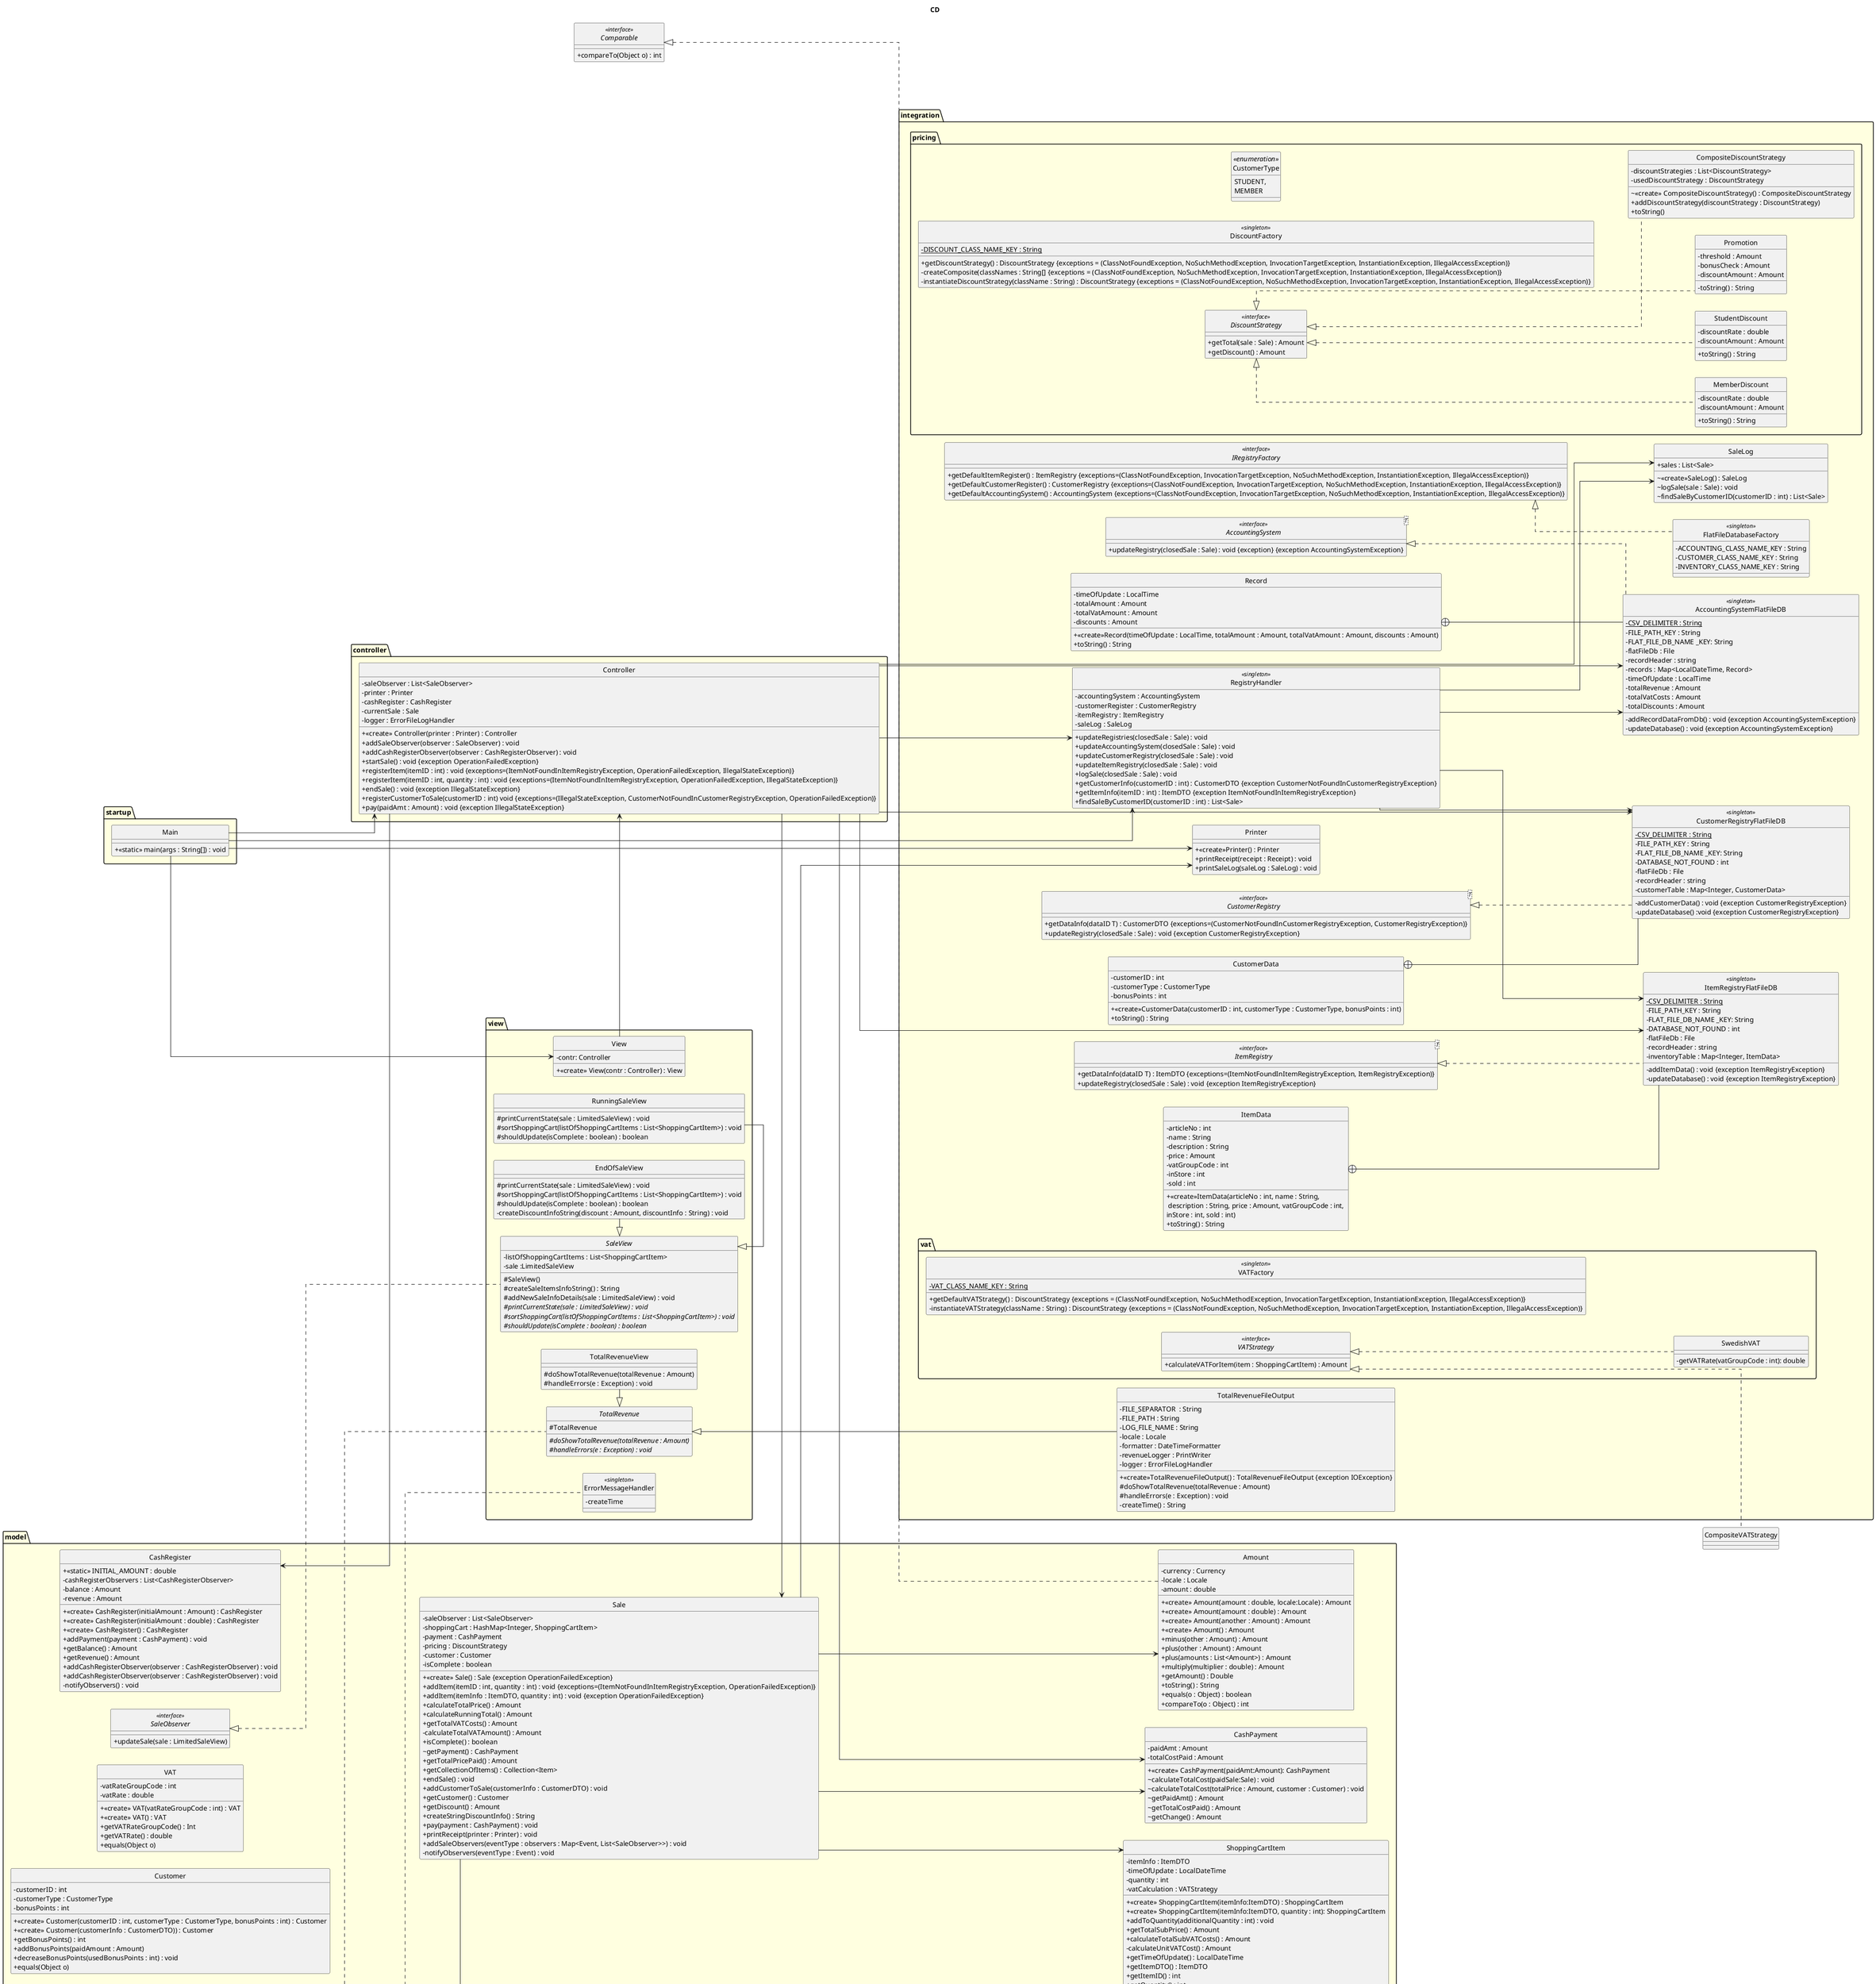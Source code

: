 @startuml
'https://plantuml.com/class-diagram
'TODO: abstract and static members should have {abstract} {static}
'TODO pricing and vat package
'TODO: only the methods that throw throws exception? Or du you have to add them all the way?
title CD
hide circle
skinparam linetype ortho
skinparam package {
    BackgroundColor LightYellow
}
'top to bottom direction
left to right direction
skinparam ClassAttributeIconSize 0
interface Comparable <<interface>> {
    + compareTo(Object o) : int
    }

together {
package startup {
    class Main{
        + <<static>> main(args : String[]) : void
    }
}
package view {
    class EndOfSaleView {
        # printCurrentState(sale : LimitedSaleView) : void
        # sortShoppingCart(listOfShoppingCartItems : List<ShoppingCartItem>) : void
        # shouldUpdate(isComplete : boolean) : boolean
        - createDiscountInfoString(discount : Amount, discountInfo : String) : void
    }
    class ErrorMessageHandler <<singleton>>{
        - createTime
    }
    class View {
        - contr: Controller
        + <<create>> View(contr : Controller) : View
    }
    abstract class TotalRevenue {
        # TotalRevenue
        # {abstract} doShowTotalRevenue(totalRevenue : Amount)
        # {abstract} handleErrors(e : Exception) : void
    }
    class TotalRevenueView {
        # doShowTotalRevenue(totalRevenue : Amount)
        # handleErrors(e : Exception) : void
    }
    abstract class SaleView {
        - listOfShoppingCartItems : List<ShoppingCartItem>
        - sale :LimitedSaleView
        # SaleView()
        # createSaleItemsInfoString() : String
        # addNewSaleInfoDetails(sale : LimitedSaleView) : void
        # {abstract} printCurrentState(sale : LimitedSaleView) : void
        # {abstract} sortShoppingCart(listOfShoppingCartItems : List<ShoppingCartItem>) : void
        # {abstract} shouldUpdate(isComplete : boolean) : boolean
    }
    class RunningSaleView {
        # printCurrentState(sale : LimitedSaleView) : void
        # sortShoppingCart(listOfShoppingCartItems : List<ShoppingCartItem>) : void
        # shouldUpdate(isComplete : boolean) : boolean
    }
}
package controller {
    class Controller{
        - saleObserver : List<SaleObserver>
        - printer : Printer
        - cashRegister : CashRegister
        - currentSale : Sale
        - logger : ErrorFileLogHandler
        + <<create>> Controller(printer : Printer) : Controller
        + addSaleObserver(observer : SaleObserver) : void
        + addCashRegisterObserver(observer : CashRegisterObserver) : void
        + startSale() : void {exception OperationFailedException}
        + registerItem(itemID : int) : void {exceptions=(ItemNotFoundInItemRegistryException, OperationFailedException, IllegalStateException)}
        + registerItem(itemID : int, quantity : int) : void {exceptions=(ItemNotFoundInItemRegistryException, OperationFailedException, IllegalStateException)}
        + endSale() : void {exception IllegalStateException}
        + registerCustomerToSale(customerID : int) void {exceptions=(IllegalStateException, CustomerNotFoundInCustomerRegistryException, OperationFailedException)}
        + pay(paidAmt : Amount) : void {exception IllegalStateException}
    }
}
package model {
    class Sale{
        - saleObserver : List<SaleObserver>
        - shoppingCart : HashMap<Integer, ShoppingCartItem>
'        - shoppingCart : Map<Integer, ShoppingCartItem>
        - payment : CashPayment
        - pricing : DiscountStrategy
        - customer : Customer
        - isComplete : boolean
        + <<create>> Sale() : Sale {exception OperationFailedException}
        + addItem(itemID : int, quantity : int) : void {exceptions=(ItemNotFoundInItemRegistryException, OperationFailedException)}
        + addItem(itemInfo : ItemDTO, quantity : int) : void {exception OperationFailedException}
        + calculateTotalPrice() : Amount
        + calculateRunningTotal() : Amount
        + getTotalVATCosts() : Amount
        - calculateTotalVATAmount() : Amount
        + isComplete() : boolean
        ~ getPayment() : CashPayment
        + getTotalPricePaid() : Amount
        + getCollectionOfItems() : Collection<Item>
        + endSale() : void
        + addCustomerToSale(customerInfo : CustomerDTO) : void
        + getCustomer() : Customer
        + getDiscount() : Amount
        + createStringDiscountInfo() : String
        + pay(payment : CashPayment) : void
        + printReceipt(printer : Printer) : void
        + addSaleObservers(eventType : observers : Map<Event, List<SaleObserver>>) : void
        - notifyObservers(eventType : Event) : void
    }
    class ShoppingCartItem{
        - itemInfo : ItemDTO
        - timeOfUpdate : LocalDateTime
        - quantity : int
        - vatCalculation : VATStrategy
        + <<create>> ShoppingCartItem(itemInfo:ItemDTO) : ShoppingCartItem
        + <<create>> ShoppingCartItem(itemInfo:ItemDTO, quantity : int): ShoppingCartItem
        + addToQuantity(additionalQuantity : int) : void
        + getTotalSubPrice() : Amount
        + calculateTotalSubVATCosts() : Amount
        - calculateUnitVATCost() : Amount
        + getTimeOfUpdate() : LocalDateTime
        + getItemDTO() : ItemDTO
        + getItemID() : int
        + getQuantity() : int
        + getUnitPriceIncVAT() : Amount
        + getName() : String
        + equals(o Object) : boolean
        }
    class CashPayment{
        - paidAmt : Amount
        - totalCostPaid : Amount
        + <<create>> CashPayment(paidAmt:Amount): CashPayment
        ~ calculateTotalCost(paidSale:Sale) : void
         ~ calculateTotalCost(totalPrice : Amount, customer : Customer) : void
        ~ getPaidAmt() : Amount
        ~ getTotalCostPaid() : Amount
        ~ getChange() : Amount
        }
    class CashRegister{
        + <<static>> INITIAL_AMOUNT : double
        - cashRegisterObservers : List<CashRegisterObserver>
        - balance : Amount
        - revenue : Amount
        + <<create>> CashRegister(initialAmount : Amount) : CashRegister
        + <<create>> CashRegister(initialAmount : double) : CashRegister
        + <<create>> CashRegister() : CashRegister
        + addPayment(payment : CashPayment) : void
        + getBalance() : Amount
        + getRevenue() : Amount
        + addCashRegisterObserver(observer : CashRegisterObserver) : void
        + addCashRegisterObserver(observer : CashRegisterObserver) : void
        - notifyObservers() : void
    }
    class Receipt{
        - sale : Sale
        - timeOfSale : LocalDateTime
        - listOfShoppingCartItems : List<ShoppingCartItem>
        - locale : Locale
        - formatter : DateTimeFormatter
        - totalPricePreDiscount : Amount
        - totalPricePaid : Amount
        ~ <<create>> Receipt(sale: Sale) : Receipt
        - sortShoppingCart(listOfShoppingCartItems : List<ShoppingCartItem>) : void
        - createStringDiscountInfo() : String
        - createStringDiscountInfo() : String
        + toString() : String
    }
     class Amount{
        - currency : Currency
        - locale : Locale
        - amount : double
        + <<create>> Amount(amount : double, locale:Locale) : Amount
        + <<create>> Amount(amount : double) : Amount
        + <<create>> Amount(another : Amount) : Amount
        + <<create>> Amount() : Amount
        + minus(other : Amount) : Amount
        + plus(other : Amount) : Amount
        + plus(amounts : List<Amount>) : Amount
        + multiply(multiplier : double) : Amount
        + getAmount() : Double
        + toString() : String
        + equals(o : Object) : boolean
        + compareTo(o : Object) : int
    }
    class VAT{
        - vatRateGroupCode : int
        - vatRate : double
        + <<create>> VAT(vatRateGroupCode : int) : VAT
        + <<create>> VAT() : VAT
        + getVATRateGroupCode() : Int
        + getVATRate() : double
        + equals(Object o)
    }
    class Customer {
        - customerID : int
        - customerType : CustomerType
        - bonusPoints : int
        + <<create>> Customer(customerID : int, customerType : CustomerType, bonusPoints : int) : Customer
        + <<create>> Customer(customerInfo : CustomerDTO)) : Customer
        + getBonusPoints() : int
        + addBonusPoints(paidAmount : Amount)
        + decreaseBonusPoints(usedBonusPoints : int) : void
        + equals(Object o)
    }
    interface SaleObserver <<interface>> {
        + updateSale(sale : LimitedSaleView)
    }
    interface CashRegisterObserver <<interface>> {
        + updateRevenue(totalRevenue : Amount) : void
    }
    interface LimitedSaleView <<interface>> {
        + isComplete() : boolean
        + getTotalPricePaid() : Amount
        + getTotalPrice() : Amount
        + calculateRunningTotal() : Amount
        + getTotalVATCosts() : Amount
        + getCollectionOfItems() : Collection<ShoppingCartItem>
        + getDiscount() : Amount
        + createStringDiscountInfo() : String
    }
    class LimitedSaleViewWrapper {
        - sale : Sale
        + <<create>> LimitedSaleViewWrapper(sale : Sale) : LimitedSaleViewWrapper
    }
}
package integration {
    package pricing {
        enum "//<<enumeration>>//\nCustomerType" as CustomerType {
        STUDENT,
        MEMBER
    }
        class DiscountFactory <<singleton>> {
            - {static} DISCOUNT_CLASS_NAME_KEY : String
            + getDiscountStrategy() : DiscountStrategy {exceptions = (ClassNotFoundException, NoSuchMethodException, InvocationTargetException, InstantiationException, IllegalAccessException)}
            - createComposite(classNames : String[] {exceptions = (ClassNotFoundException, NoSuchMethodException, InvocationTargetException, InstantiationException, IllegalAccessException)}
            - instantiateDiscountStrategy(className : String) : DiscountStrategy {exceptions = (ClassNotFoundException, NoSuchMethodException, InvocationTargetException, InstantiationException, IllegalAccessException)}
        }
         interface DiscountStrategy <<interface>>{
            + getTotal(sale : Sale) : Amount
            + getDiscount() : Amount
        }
         class CompositeDiscountStrategy {
            - discountStrategies : List<DiscountStrategy>
            - usedDiscountStrategy : DiscountStrategy
            ~ <<create>> CompositeDiscountStrategy() : CompositeDiscountStrategy
            + addDiscountStrategy(discountStrategy : DiscountStrategy)
            + toString()
        }
         class MemberDiscount {
            - discountRate : double
            - discountAmount : Amount
            + toString() : String
        }
        class StudentDiscount {
            - discountRate : double
            - discountAmount : Amount
            + toString() : String
        }
        class Promotion {
            - threshold : Amount
            - bonusCheck : Amount
            - discountAmount : Amount
            - toString() : String
        }
     }
    package vat {
        class VATFactory <<singleton>> {
            - {static} VAT_CLASS_NAME_KEY : String
            + getDefaultVATStrategy() : DiscountStrategy {exceptions = (ClassNotFoundException, NoSuchMethodException, InvocationTargetException, InstantiationException, IllegalAccessException)}
            - instantiateVATStrategy(className : String) : DiscountStrategy {exceptions = (ClassNotFoundException, NoSuchMethodException, InvocationTargetException, InstantiationException, IllegalAccessException)}
        }
        interface VATStrategy <<interface>> {
            + calculateVATForItem(item : ShoppingCartItem) : Amount
        }
        class SwedishVAT {
            - getVATRate(vatGroupCode : int): double
        }
    }
'     TODO: Go through all the dB singletons. Are they correct? Is the UML updated?
    interface IRegistryFactory <<interface>> {
       + getDefaultItemRegister() : ItemRegistry {exceptions=(ClassNotFoundException, InvocationTargetException, NoSuchMethodException, InstantiationException, IllegalAccessException)}
       + getDefaultCustomerRegister() : CustomerRegistry {exceptions=(ClassNotFoundException, InvocationTargetException, NoSuchMethodException, InstantiationException, IllegalAccessException)}
       + getDefaultAccountingSystem() : AccountingSystem {exceptions=(ClassNotFoundException, InvocationTargetException, NoSuchMethodException, InstantiationException, IllegalAccessException)}
    }

    class FlatFileDatabaseFactory <<singleton>> {
        - ACCOUNTING_CLASS_NAME_KEY : String
        - CUSTOMER_CLASS_NAME_KEY : String
        - INVENTORY_CLASS_NAME_KEY : String
    }

    class RegistryHandler <<singleton>> {
        - accountingSystem : AccountingSystem
        - customerRegister : CustomerRegistry
        - itemRegistry : ItemRegistry
        - saleLog : SaleLog
        + updateRegistries(closedSale : Sale) : void
        + updateAccountingSystem(closedSale : Sale) : void
        + updateCustomerRegistry(closedSale : Sale) : void
        + updateItemRegistry(closedSale : Sale) : void
        + logSale(closedSale : Sale) : void
        + getCustomerInfo(customerID : int) : CustomerDTO {exception CustomerNotFoundInCustomerRegistryException}
        + getItemInfo(itemID : int) : ItemDTO {exception ItemNotFoundInItemRegistryException}
        + findSaleByCustomerID(customerID : int) : List<Sale>
    }

    interface AccountingSystem<T> <<interface>> {
        + updateRegistry(closedSale : Sale) : void {exception} {exception AccountingSystemException}
    }
    interface CustomerRegistry<T> <<interface>> {
        + getDataInfo(dataID T) : CustomerDTO {exceptions=(CustomerNotFoundInCustomerRegistryException, CustomerRegistryException)}
        + updateRegistry(closedSale : Sale) : void {exception CustomerRegistryException}
    }
    interface ItemRegistry<T> <<interface>> {
        + getDataInfo(dataID T) : ItemDTO {exceptions=(ItemNotFoundInItemRegistryException, ItemRegistryException)}
        + updateRegistry(closedSale : Sale) : void {exception ItemRegistryException}
    }

'     TODO Se över hela upplägget. Records och dylikt
    class AccountingSystemFlatFileDB <<singleton>>{
        - {static} CSV_DELIMITER : String
        - FILE_PATH_KEY : String
        - FLAT_FILE_DB_NAME _KEY: String
        - flatFileDb : File
        - recordHeader : string
        - records : Map<LocalDateTime, Record>
'        - records : HashMap<LocalDateTime, Record>
        - timeOfUpdate : LocalTime
        - totalRevenue : Amount
        - totalVatCosts : Amount
        - totalDiscounts : Amount
        - addRecordDataFromDb() : void {exception AccountingSystemException}
        - updateDatabase() : void {exception AccountingSystemException}
    }
'        note bottom : Record is a nested class
        class Record {
            - timeOfUpdate : LocalTime
            - totalAmount : Amount
            - totalVatAmount : Amount
            - discounts : Amount
            + <<create>>Record(timeOfUpdate : LocalTime, totalAmount : Amount, totalVatAmount : Amount, discounts : Amount)
            + toString() : String
        }

    class CustomerRegistryFlatFileDB <<singleton>> {
        - {static} CSV_DELIMITER : String
        - FILE_PATH_KEY : String
        - FLAT_FILE_DB_NAME _KEY: String
        - DATABASE_NOT_FOUND : int
        - flatFileDb : File
        - recordHeader : string
        - customerTable : Map<Integer, CustomerData>
'        - customerTable : HashMap<Integer, CustomerData>
        - addCustomerData() : void {exception CustomerRegistryException}
        - updateDatabase() :void {exception CustomerRegistryException}
    }
'        note bottom : CustomerData is a nested class
        class CustomerData {
            - customerID : int
            - customerType : CustomerType
            - bonusPoints : int
            + <<create>>CustomerData(customerID : int, customerType : CustomerType, bonusPoints : int)
            + toString() : String
        }

    class ItemRegistryFlatFileDB <<singleton>> {
        - {static} CSV_DELIMITER : String
        - FILE_PATH_KEY : String
        - FLAT_FILE_DB_NAME _KEY: String
        - DATABASE_NOT_FOUND : int
        - flatFileDb : File
        - recordHeader : string
        - inventoryTable : Map<Integer, ItemData>
'        - inventoryTable : HashMap<Integer, ItemData>
        - addItemData() : void {exception ItemRegistryException}
        - updateDatabase() : void {exception ItemRegistryException}
    }
'        note bottom : ItemData is a nested class
        class ItemData {
            - articleNo : int
            - name : String
            - description : String
            - price : Amount
            - vatGroupCode : int
            - inStore : int
            - sold : int
            + <<create>>ItemData(articleNo : int, name : String, \n description : String, price : Amount, vatGroupCode : int, \ninStore : int, sold : int)
            + toString() : String
        }

    class SaleLog{
        + sales : List<Sale>
        ~<<create>>SaleLog() : SaleLog
        ~ logSale(sale : Sale) : void
        ~ findSaleByCustomerID(customerID : int) : List<Sale>
    }
    class Printer{
        + <<create>>Printer() : Printer
        + printReceipt(receipt : Receipt) : void
         + printSaleLog(saleLog : SaleLog) : void
    }
    class TotalRevenueFileOutput {
        - FILE_SEPARATOR  : String
        - FILE_PATH : String
        - LOG_FILE_NAME : String
        - locale : Locale
        - formatter : DateTimeFormatter
        - revenueLogger : PrintWriter
        - logger : ErrorFileLogHandler
        + <<create>>TotalRevenueFileOutput() : TotalRevenueFileOutput {exception IOException}
        # doShowTotalRevenue(totalRevenue : Amount)
        # handleErrors(e : Exception) : void
        - createTime() : String
        }
}
package util{
    class ErrorFileLogHandler <<singleton>>{
        - FILE_SEPARATOR  : String
        - FILE_PATH : String
        - LOG_FILE_NAME : String
        - LINE_SEPARATOR  : String
        - logFile : PrintWriter
        - createTime() : String
    }
     interface Logger <T><<interface>> {
        + log(message : T) : void
    }
}

'interfaces
CashRegisterObserver <|-[dashed]- TotalRevenue
TotalRevenue <|- TotalRevenueView
TotalRevenue <|- TotalRevenueFileOutput

SaleObserver <|-[dashed]- SaleView
SaleView <|- EndOfSaleView
SaleView <|- RunningSaleView

DiscountStrategy <|-[dashed]- CompositeDiscountStrategy
DiscountStrategy <|-[dashed]- StudentDiscount
DiscountStrategy <|-[dashed]- Promotion
DiscountStrategy <|-[dashed]- MemberDiscount

Logger <|-[dashed]- ErrorFileLogHandler
Logger <|-[dashed]- ErrorMessageHandler

VATStrategy <|-[dashed]- CompositeVATStrategy
VATStrategy <|-[dashed]- SwedishVAT

IRegistryFactory <|-[dashed]- FlatFileDatabaseFactory

AccountingSystem <|-[dashed]- AccountingSystemFlatFileDB
CustomerRegistry <|-[dashed]- CustomerRegistryFlatFileDB
ItemRegistry <|-[dashed]- ItemRegistryFlatFileDB

LimitedSaleView <|-[dashed]- LimitedSaleViewWrapper

Comparable <|-[dashed]- Amount

'Nested classes
ItemData +-- ItemRegistryFlatFileDB
CustomerData +-- CustomerRegistryFlatFileDB
Record +-- AccountingSystemFlatFileDB

'Dependencies
Main --> View
Main -left-> Controller
Main ---> Printer
Main ---> RegistryHandler
Controller -up-> CashRegister
Controller --> SaleLog
Controller --> CustomerRegistryFlatFileDB
Controller --> AccountingSystemFlatFileDB
Controller --> ItemRegistryFlatFileDB
Controller --> RegistryHandler
RegistryHandler --> CustomerRegistryFlatFileDB
RegistryHandler --> AccountingSystemFlatFileDB
RegistryHandler --> ItemRegistryFlatFileDB
RegistryHandler --> SaleLog
View -right-> Controller
Controller --> Sale
Controller --> CashPayment
Sale --> CashPayment
Receipt <-- Sale
Sale --> Printer
Sale --> ShoppingCartItem
Sale --> Amount
@enduml

@startuml
'title DTO
' //TODO Ska vi ha en customerDTO och customerDb?
' //TODO Ska DTO:erna flyttas till CD?
hide circle
skinparam ClassAttributeIconSize 0
skinparam linetype ortho
skinparam package {
    BackgroundColor LightYellow
}
    package dto {
        class ItemDTO{
            - itemId : int
            - name : String
            - description : String
            - price : Amount
            - vat : VAT
            +<<create>> ItemDTO() : ItemDTO
            + equals(o : Object)
        }
        class CustomerDTO{
'            // TODO ska discount finnas med i SaleDTO?
            - customerID : int
            - customerType : CustomerType
            - bonusPoints : int
            +<<create>>DiscountDTO(customerID : int, customerType : CustomerType, bonusPoints : int) : DiscountDTO
            + equals(o : Object) : boolean
'        note bottom : Attributes TBD based on Discount Rules.
        }
    }
note top: getters, toString and equals are included as methods for all DTO attributes
@enduml

@startuml
skinparam style strictuml
participant ":Main" as Main
participant "printer:Printer" as printer
participant "registerCreator:RegisterCreator" as registerCreator
participant "saleLog:SaleLog" as saleLog
participant ":AccountingSystem" as AccountingSystemFlatFileDB

participant ":ItemRegistry" as ItemRegistryFlatFileDB
participant "contr:Controller" as contr
participant "cashRegister : CashRegister" as cashRegister
participant "view : View" as view
' user -> Main: main()
activate Main
create printer
autonumber 1
Main -[dashed]->> printer : <<create>>\n printer = Printer() : Printer

create registerCreator
autonumber 2
Main -[dashed]->> registerCreator : <<create>>\n registerCreator = RegistryHandler() : RegistryHandler
activate registerCreator

autonumber 2.1
create saleLog
registerCreator -[dashed]->> saleLog : <<create>>\n saleLog = SaleLog() : SaleLog

create AccountingSystemFlatFileDB
autonumber 2.2
registerCreator -> AccountingSystemFlatFileDB : <<static>>\ngetInstance() : AccountingSystemFlatFileDB

create CustomerRegistry
autonumber 2.3
registerCreator -> CustomerRegistry : <<static>>\ngetInstance() : CustomerRegistry
'activate CustomerRegistryFlatFileDB
'deactivate CustomerRegistryFlatFileDB

create ItemRegistryFlatFileDB
autonumber 2.4
registerCreator -> ItemRegistryFlatFileDB: <<static>>\ngetInstance() : ItemRegistryFlatFileDB
'activate ItemRegistry
'deactivate ItemRegistry
deactivate registerCreator

autonumber 3
create contr
Main -[dashed]->> contr : <<create>>\n contr = Controller(printer : Printer, registerCreator : RegistryHandler) : Controller
activate contr

autonumber 3.1
contr -> registerCreator : saleLog = getSaleLog() : SaleLog
activate registerCreator
deactivate registerCreator

autonumber 3.2
contr -> registerCreator : accountingSystem = getAccountingSystem() : AccountingSystemFlatFileDB
activate registerCreator
deactivate registerCreator

autonumber 3.3
contr -> registerCreator : customerRegistry = getCustomerRegistry() : CustomerRegistry
activate registerCreator
deactivate registerCreator

autonumber 3.4
contr -> registerCreator : itemRegistry = getItemRegistry() : ItemRegistryFlatFileDB
activate registerCreator
deactivate registerCreator

create cashRegister
autonumber 3.5
contr -[dashed]->> cashRegister : <<create>>\n cashRegister = CashRegister(initialAmount: int) : CashRegister
'activate cashRegister
'deactivate cashRegister
'TODO ska jag lägga till att contr skapar en Lista för SaleObservers?
deactivate contr

create view
autonumber 4
Main -[dashed]->> view : <<create>>\n View(contr: Controller):View
activate view

autonumber 5
view -> contr : addSaleObserver(new SaleObserver() : SaleObserver) : void
activate contr
deactivate contr
deactivate view
deactivate Main
'TODO ska jag lägga till att view skapar observers?
'TODO ska jag lägga till att view anropar contr för alla RegisterObservers?
'TODO ska jag lägga till att view anropar contr för alla SaleObservers?

@enduml

@startuml
skinparam style strictuml

'autoactivate on 'TODO activationbars!!!!!!!
' actor user
hide unlinked
'title "startSale"
participant ":View" as View
participant "contr : Controller" as contr
participant "currentSale : Sale" as currentSale
participant ": DiscountFactory" as DiscountFactory
participant "saleObservers : List<SaleObserver>" as saleObservers

autonumber 1
View -> contr : startSale(): void
activate contr

autonumber 1.1
create currentSale
contr -[dashed]->> currentSale :  <<create>>\n currentSale = Sale() : Sale
activate currentSale
autonumber 1.1.1
create saleObservers
currentSale -[dashed]->> saleObservers : <<create>>\n observers = ArrayList<SaleObserver>() : ArrayList
autonumber 1.1.2
currentSale -> DiscountFactory : <<static>>\n discountFactory = getInstance() : DiscountFactory
activate DiscountFactory
deactivate DiscountFactory
currentSale -> DiscountFactory : pricing = getDiscountStrategy() : DiscountStrategy

'Hur lägga till brytningen som Leif har i sitt exempel?
autonumber 1.1.3
activate DiscountFactory
autonumber stop
currentSale <<- DiscountFactory : <<exception>>\nClassNotFoundException
currentSale <<- DiscountFactory : <<exception>>\nInvocationTargetException
currentSale <<- DiscountFactory : <<exception>>\nNoSuchMethodException
currentSale <<- DiscountFactory : <<exception>>\nInstantiationException
currentSale <<- DiscountFactory : <<exception>>\nIllegalAccessException
deactivate DiscountFactory
contr <<- currentSale : <<exception>>\nOperationFailedException
deactivate currentSale
View <<- contr : <<exception>>\nOperationFailedException
autonumber 1.2
contr -> currentSale : addAllSaleObservers(saleObservers : List<SaleObserver>) : void
activate currentSale
autonumber 1.2.1
currentSale -> saleObservers : addAll(observers : List<SaleObserver>) : void
activate saleObservers
deactivate saleObservers
deactivate currentSale

deactivate contr

autonumber stop
@enduml

@startuml
skinparam style strictuml

'title registerItem
'REGISTERITEM
hide unlinked
participant ": View" as View
participant "contr\n: Controller" as contr
participant "currentSale\n: Sale" as currentSale
participant "shoppingCart\n: Map<Integer, ShoppingCartItem>" as shoppingCart
participant ": RegistryHandler" as RegistryHandler
'interface ": ItemRegistry" as ItemRegistry
participant "<<interface>>\n: ItemRegistry" as ItemRegistry
participant "existingShoppingCartItem \n: ShoppingCartItem" as oldItem
participant "newShoppingCartItem\n: ShoppingCartItem" as newItem

loop moreItems
'[validIdentifier]
    alt singleItem
        autonumber 1
        View -> contr : registerItem(itemID:int) : void
        activate View
        activate contr
        autonumber 1.1
        contr -> contr : registerItem(itemID:int, 1 : int) : void
        activate contr
        deactivate contr
        deactivate contr

   else else
        autonumber 1
        View -> contr : registerItem(itemID:int, quantity:int) : void
        activate contr
   end
        autonumber 1.2
        contr -> currentSale : addItem(itemID : int, quantity:int) : void
        activate currentSale
            autonumber 1.2.1
            currentSale -> shoppingCart : existingShoppingCartItem = \nget.(itemID : int) : ShoppingCartItem
                activate shoppingCart
                deactivate shoppingCart
            alt existingShoppingCartItem != null
                autonumber 1.2.2
                currentSale -> oldItem : addToQuantity(quantity : int) : void
            ref over shoppingCart : Notify Sale Observers
                activate oldItem
                deactivate oldItem
            else
                autonumber 1.2.1
                currentSale -> RegistryHandler : itemInfo = RegistryHandler\n\t\t.getInstance()\n\t\t.getItemInfo(itemID : int) : ItemDTO
                ref over RegistryHandler, ItemRegistry
                    Database call
                end ref
                activate RegistryHandler
                autonumber stop
                currentSale <<- RegistryHandler : <<exception>>\nItemNotFoundInItemRegistryException
                currentSale <<- RegistryHandler : <<exception>>\nItemRegistryException
                deactivate RegistryHandler

                autonumber 1.2.2
                currentSale -> currentSale : addItem(itemInfo : ItemDTO, quantity : int) : void
                activate currentSale
                autonumber 1.2.2.1
                create newItem
                currentSale -[dashed]->> newItem : <<create>> \n newShoppingCartItem = \n ShoppingCartItem(itemInfo : ItemDTO, quantity : int) : ShoppingCartItem
'                activate newItem
'                deactivate newItem
                currentSale -> shoppingCart : put(\n\titem.itemID():int, \n\tnewShoppingCartItem : ShoppingCartItem\n) : ShoppingCartItem
                activate shoppingCart
                deactivate shoppingCart
            ref over shoppingCart : Notify Sale Observers
            end
                deactivate currentSale

'        activate currentSale
                autonumber stop
                    contr <<- currentSale : <<exception>>\nItemNotFoundInItemRegistryException
                    contr <<- currentSale : <<exception>>\nItemRegistryException
                    ref over contr : notify developer, log error

'            autonumber 1.2.3
'            currentSale -> currentSale
'            activate currentSale
'            deactivate currentSale
            deactivate currentSale
                autonumber stop
                    View <<- contr : <<exception>>\nItemNotFoundInInRegistryException
                    ref over View : notify user, error message
                    View <<- contr : <<exception>>\nOperationFailedException
                    ref over View : notify user, error message
        autonumber stop

        deactivate contr
        deactivate View
end

autonumber stop
@enduml
@startuml

skinparam style strictuml
mainframe **sd** Notify Sale Observers
participant ": Sale" as Sale
participant "<<interface>>\n: LimitedSaleView" as LimitedSaleView
participant "saleObservers : List<SaleObserver>" as saleObservers

-> Sale : [some sale update]
activate Sale
Sale -> Sale : notifyObservers() : void
activate Sale
create LimitedSaleView
Sale -[dashed]->> LimitedSaleView : <<create>>\n limitedSaleView = LimitedSaleViewWrapper(sale : Sale) : LimitedSaleViewWrapper
loop for each SaleObserver in saleObservers
    Sale -> saleObservers : updateSale(limitedSaleView : LimitedSaleView) : void
    activate saleObservers
    deactivate saleObservers
end loop

@enduml
@startuml

skinparam style strictuml
mainframe **sd** Notify Cash Register Observers
participant ": CashRegister" as CashRegister
participant "cashRegisterObservers\n: List<CashRegisterObserver>" as cashRegisterObservers

-> CashRegister : addPayment()
activate CashRegister
CashRegister -> CashRegister : notifyObservers() : void
activate CashRegister
loop for each CashRegisterObserver in cashRegisterObservers
    CashRegister -> cashRegisterObservers : updateRevenue(revenue : Amount) : void
    activate cashRegisterObservers
    deactivate cashRegisterObservers
end loop

@enduml
@startuml
skinparam style strictuml
'title EndSale

participant ":View" as View
participant "contr:Controller" as contr
participant "currentSale:Sale" as currentSale

autonumber 1
View -> contr : endSale() : void
activate View
activate contr
autonumber 1.1
contr -> currentSale : endSale (): void
activate currentSale
            ref over currentSale
                Notify Sale Observers
            end ref
deactivate currentSale
deactivate contr
deactivate View

autonumber stop
@enduml

@startuml
skinparam style strictuml
'title registerCustomerToSale

participant ": View" as View
participant "contr : Controller" as contr
participant ": CustomerRegistry" as CustomerRegistry
participant "currentSale : Sale" as currentSale
participant ": Customer" as customer

autonumber 1
View -> contr : registerCustomerToSale(customerID:int): void
activate View
activate contr
autonumber 1.1
'create CustomerRegistry
contr -> CustomerRegistry : customerInfo = \ngetCustomerInfo(customerID:int) : CustomerDTO
activate CustomerRegistry
autonumber stop
contr <<- CustomerRegistry : <<exception>>\nCustomerNotFoundInCustomerRegistryException
contr <<- CustomerRegistry : <<exception>>\nCustomerRegistryException
deactivate CustomerRegistry
View <<- contr : <<exception>>\nCustomerNotFoundInCustomerRegistryException
View <<- contr : <<exception>>\nOperationFailedException
autonumber 1.2
contr -> currentSale : addCustomerToSale(customerInfo:CustomerDTO): void
activate currentSale
create customer
autonumber 1.2.1
currentSale -[dashed]-> customer : <<create>>\nCustomer(customerInfo : CustomerDTO) \n: Customer
activate customer
deactivate customer
deactivate customer

deactivate contr
deactivate View

autonumber stop
@enduml

@startuml
skinparam style strictuml
'title addPayment

'TODO: HÄR ÄR DU.
participant ": View" as View
participant "contr : Controller" as contr
participant "payment : CashPayment" as payment
participant "currentSale : Sale" as currentSale
participant "cashRegister : CashRegister" as cashRegister
participant "currentReceipt : Receipt" as currentReceipt
participant "printer : Printer" as printer

activate View
autonumber 1
View -> contr : pay(paidAmt : Amount) : void
activate contr
create payment
autonumber 1.1
contr -[dashed]->> payment : <<create>> \npayment = \nCashPayment(paidAmt:Amount) : CashPayment
autonumber 1.2
contr -> currentSale : pay(payment:CashPayment) : void
activate currentSale
ref over currentSale, payment
Pricing; discount and customer bonus points strategy
'TODO ref:
end
deactivate currentSale

deactivate currentSale
deactivate payment
deactivate currentSale
autonumber 1.3
contr -> cashRegister : addPayment (payment:CashPayment) : void
activate cashRegister
autonumber 1.3.1
cashRegister -> payment : getPaidAmt() : Amount
activate payment
deactivate payment
cashRegister -> payment : getChange() : Amount
activate payment
deactivate payment
cashRegister -> payment : getTotalCostPaid() : Amount
activate payment
deactivate payment
ref over cashRegister
Notify Cash Register Observers
end ref
deactivate cashRegister

ref over contr, currentSale
Log sale and update external systems
'TODO ref:
'participant "contr : Controller" as contr
'participant "currentSale : Sale" as currentSale
'participant "saleLog:SaleLog" as saleLog
'participant ": AccountingSystemFlatFileDB" as AccountingSystemFlatFileDB
'participant "customerRegistry : CustomerRegistry" as customerRegistry
'participant "itemRegistry : ItemRegistry" as itemRegistry
'autonumber 1.4
'contr -> saleLog:logSale(currentSale : Sale):void
'activate saleLog
'deactivate saleLog
'
'autonumber 1.5
'contr -> AccountingSystemFlatFileDB : updateToAccounting(currentSale : Sale): void
'activate AccountingSystemFlatFileDB
'autonumber 1.5.1
'AccountingSystemFlatFileDB -> AccountingSystemFlatFileDB : updateDatabase() :void
'activate AccountingSystemFlatFileDB
'deactivate AccountingSystemFlatFileDB
'deactivate AccountingSystemFlatFileDB
'
'autonumber 1.6
'contr -> customerRegistry : updateToAccounting(currentSale : Sale): void
'activate customerRegistry
'autonumber 1.6.1
'customerRegistry -> customerRegistry : updateDatabase() :void
'activate customerRegistry
'deactivate customerRegistry
'deactivate customerRegistry
'
'autonumber 1.7
'contr -> itemRegistry : updateRegistry(currentSale : Sale)
'activate itemRegistry
'autonumber 1.7.1
'itemRegistry -> itemRegistry : updateDatabase() :void
'activate itemRegistry
'deactivate itemRegistry
'deactivate itemRegistry
'deactivate currentSale
end ref
autonumber 1.4
contr -> currentSale : printReceipt(printer:Printer) : void
activate currentSale
create currentReceipt
autonumber 1.4.1
currentSale -[dashed]->> currentReceipt : <<create>>\n receipt = \n Receipt(sale:Sale) : Receipt
'activate currentReceipt
'deactivate currentReceipt
autonumber 1.4.2
currentSale -> printer :printReceipt(receipt:Receipt):void
activate printer
deactivate printer
deactivate currentSale
deactivate contr
deactivate View
autonumber stop

@enduml
@startuml
mainframe **sd** Pricing; discount and customer bonus points strategy
participant "currentSale : Sale" as currentSale
participant "payment : CashPayment" as payment
participant "pricing : CompositeDiscountStrategy" as pricing
participant "discountStrategies :\n List<DiscountStrategy>" as discountStrategies
participant "strategy : DiscountStrategy" as strategy
participant "customer : Customer" as customer

skinparam style strictuml

-> currentSale : pay(payment : CashPayment) : void
activate currentSale
currentSale -> payment : calculateTotalCost(currentSale : Sale) : void
activate payment
payment -> currentSale : totalCostPaid =\n getTotalPrice() : Amount
activate currentSale
currentSale -> pricing : getTotal(currentSale : Sale) : Amount
activate pricing
pricing -> currentSale : lowestTotalPrice =\n calculateRunningTotal() : Amount
activate currentSale
deactivate currentSale
loop i.hasNext
    pricing -> discountStrategies : strategy = i.next() : DiscountStrategy
    activate discountStrategies
    deactivate discountStrategies
    pricing -> strategy : total =\ngetTotal(currentSale)
    activate strategy
    deactivate strategy
    opt lowestTotalPrice > total
        pricing -> pricing : lowestTotalPrice = total
        pricing -> pricing : usedDiscountStrategy = strategy
    end opt
    deactivate pricing
end loop

payment -> currentSale : customer =\n getCustomer() : Customer
opt customer != null
payment ->  customer : addBonusPoints(totalCostPaid : Amount)
end opt
deactivate currentSale
@enduml

